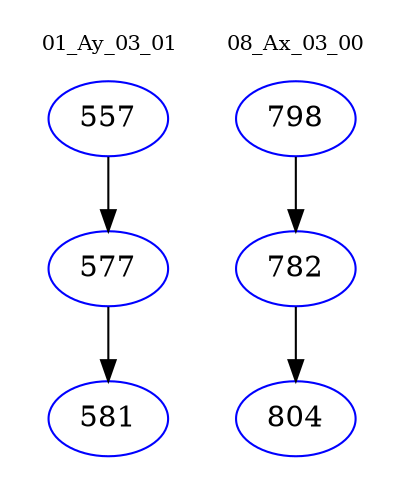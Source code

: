 digraph{
subgraph cluster_0 {
color = white
label = "01_Ay_03_01";
fontsize=10;
T0_557 [label="557", color="blue"]
T0_557 -> T0_577 [color="black"]
T0_577 [label="577", color="blue"]
T0_577 -> T0_581 [color="black"]
T0_581 [label="581", color="blue"]
}
subgraph cluster_1 {
color = white
label = "08_Ax_03_00";
fontsize=10;
T1_798 [label="798", color="blue"]
T1_798 -> T1_782 [color="black"]
T1_782 [label="782", color="blue"]
T1_782 -> T1_804 [color="black"]
T1_804 [label="804", color="blue"]
}
}

